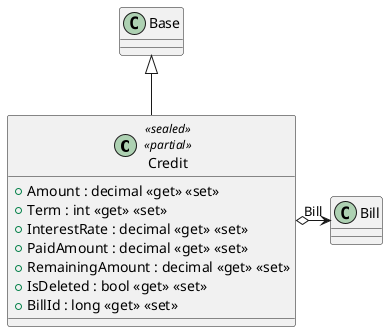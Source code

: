 @startuml
class Credit <<sealed>> <<partial>> {
    + Amount : decimal <<get>> <<set>>
    + Term : int <<get>> <<set>>
    + InterestRate : decimal <<get>> <<set>>
    + PaidAmount : decimal <<get>> <<set>>
    + RemainingAmount : decimal <<get>> <<set>>
    + IsDeleted : bool <<get>> <<set>>
    + BillId : long <<get>> <<set>>
}
Base <|-- Credit
Credit o-> "Bill" Bill
@enduml
